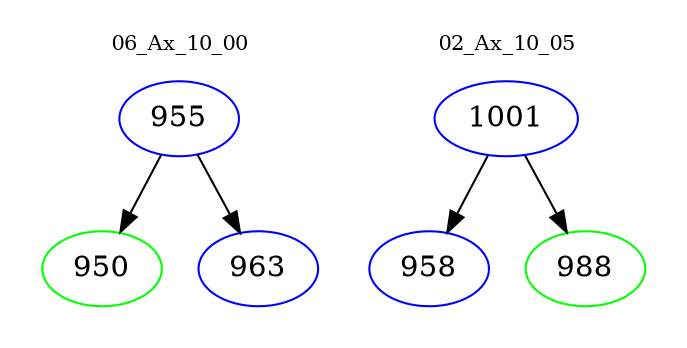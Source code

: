 digraph{
subgraph cluster_0 {
color = white
label = "06_Ax_10_00";
fontsize=10;
T0_955 [label="955", color="blue"]
T0_955 -> T0_950 [color="black"]
T0_950 [label="950", color="green"]
T0_955 -> T0_963 [color="black"]
T0_963 [label="963", color="blue"]
}
subgraph cluster_1 {
color = white
label = "02_Ax_10_05";
fontsize=10;
T1_1001 [label="1001", color="blue"]
T1_1001 -> T1_958 [color="black"]
T1_958 [label="958", color="blue"]
T1_1001 -> T1_988 [color="black"]
T1_988 [label="988", color="green"]
}
}
